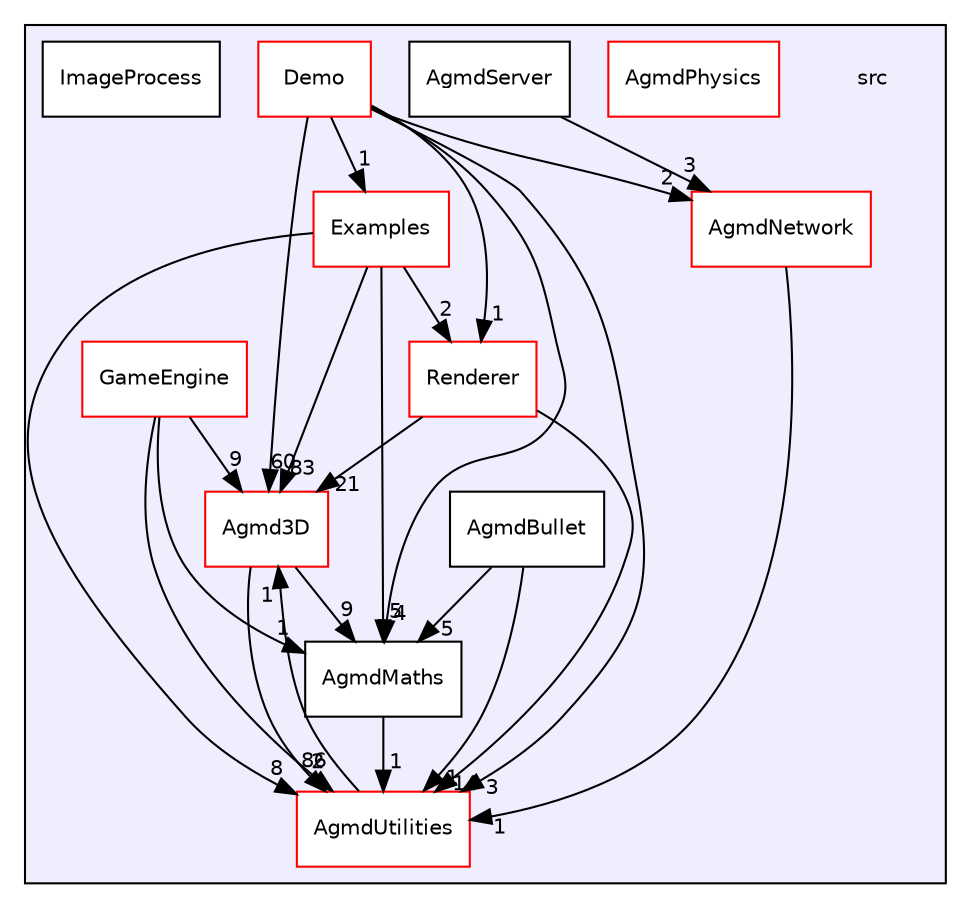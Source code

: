digraph "src" {
  compound=true
  node [ fontsize="10", fontname="Helvetica"];
  edge [ labelfontsize="10", labelfontname="Helvetica"];
  subgraph clusterdir_b410d07ab593881ab11f161da7a80e94 {
    graph [ bgcolor="#eeeeff", pencolor="black", label="" URL="dir_b410d07ab593881ab11f161da7a80e94.html"];
    dir_b410d07ab593881ab11f161da7a80e94 [shape=plaintext label="src"];
    dir_b6dd29adde0db5f9f95c54dc9697d5b1 [shape=box label="Agmd3D" color="red" fillcolor="white" style="filled" URL="dir_b6dd29adde0db5f9f95c54dc9697d5b1.html"];
    dir_3ddf12edb561dc5b4bdfe2427101ddad [shape=box label="AgmdBullet" color="black" fillcolor="white" style="filled" URL="dir_3ddf12edb561dc5b4bdfe2427101ddad.html"];
    dir_63fe998611d45edd7ddae16015d2257a [shape=box label="AgmdMaths" color="black" fillcolor="white" style="filled" URL="dir_63fe998611d45edd7ddae16015d2257a.html"];
    dir_d6c8eed0d85060071eff8f91cac5c02b [shape=box label="AgmdNetwork" color="red" fillcolor="white" style="filled" URL="dir_d6c8eed0d85060071eff8f91cac5c02b.html"];
    dir_241771118764bf85f747bdd58a68b9ce [shape=box label="AgmdPhysics" color="red" fillcolor="white" style="filled" URL="dir_241771118764bf85f747bdd58a68b9ce.html"];
    dir_9f5e8def4293803791d6f7574dd80aac [shape=box label="AgmdServer" color="black" fillcolor="white" style="filled" URL="dir_9f5e8def4293803791d6f7574dd80aac.html"];
    dir_c11272a1c791afc0e19bc74f6f6797fb [shape=box label="AgmdUtilities" color="red" fillcolor="white" style="filled" URL="dir_c11272a1c791afc0e19bc74f6f6797fb.html"];
    dir_b4822abd8aa8a40cd9c361c0202bf53e [shape=box label="Demo" color="red" fillcolor="white" style="filled" URL="dir_b4822abd8aa8a40cd9c361c0202bf53e.html"];
    dir_4e5e3ea17f94a2f6002e083cb355ccda [shape=box label="Examples" color="red" fillcolor="white" style="filled" URL="dir_4e5e3ea17f94a2f6002e083cb355ccda.html"];
    dir_87d9bbb463c94c1515574f4c4d964a1a [shape=box label="GameEngine" color="red" fillcolor="white" style="filled" URL="dir_87d9bbb463c94c1515574f4c4d964a1a.html"];
    dir_f14d7b0239f6ad9ced0d5f9e12908e14 [shape=box label="ImageProcess" color="black" fillcolor="white" style="filled" URL="dir_f14d7b0239f6ad9ced0d5f9e12908e14.html"];
    dir_f26eb1c4e84094c4df4f7a4f9a1bc3da [shape=box label="Renderer" color="red" fillcolor="white" style="filled" URL="dir_f26eb1c4e84094c4df4f7a4f9a1bc3da.html"];
  }
  dir_3ddf12edb561dc5b4bdfe2427101ddad->dir_c11272a1c791afc0e19bc74f6f6797fb [headlabel="1", labeldistance=1.5 headhref="dir_000022_000034.html"];
  dir_3ddf12edb561dc5b4bdfe2427101ddad->dir_63fe998611d45edd7ddae16015d2257a [headlabel="5", labeldistance=1.5 headhref="dir_000022_000025.html"];
  dir_f26eb1c4e84094c4df4f7a4f9a1bc3da->dir_c11272a1c791afc0e19bc74f6f6797fb [headlabel="14", labeldistance=1.5 headhref="dir_000049_000034.html"];
  dir_f26eb1c4e84094c4df4f7a4f9a1bc3da->dir_b6dd29adde0db5f9f95c54dc9697d5b1 [headlabel="21", labeldistance=1.5 headhref="dir_000049_000001.html"];
  dir_87d9bbb463c94c1515574f4c4d964a1a->dir_c11272a1c791afc0e19bc74f6f6797fb [headlabel="2", labeldistance=1.5 headhref="dir_000007_000034.html"];
  dir_87d9bbb463c94c1515574f4c4d964a1a->dir_b6dd29adde0db5f9f95c54dc9697d5b1 [headlabel="9", labeldistance=1.5 headhref="dir_000007_000001.html"];
  dir_87d9bbb463c94c1515574f4c4d964a1a->dir_63fe998611d45edd7ddae16015d2257a [headlabel="1", labeldistance=1.5 headhref="dir_000007_000025.html"];
  dir_c11272a1c791afc0e19bc74f6f6797fb->dir_b6dd29adde0db5f9f95c54dc9697d5b1 [headlabel="1", labeldistance=1.5 headhref="dir_000034_000001.html"];
  dir_9f5e8def4293803791d6f7574dd80aac->dir_d6c8eed0d85060071eff8f91cac5c02b [headlabel="3", labeldistance=1.5 headhref="dir_000036_000028.html"];
  dir_b6dd29adde0db5f9f95c54dc9697d5b1->dir_c11272a1c791afc0e19bc74f6f6797fb [headlabel="86", labeldistance=1.5 headhref="dir_000001_000034.html"];
  dir_b6dd29adde0db5f9f95c54dc9697d5b1->dir_63fe998611d45edd7ddae16015d2257a [headlabel="9", labeldistance=1.5 headhref="dir_000001_000025.html"];
  dir_4e5e3ea17f94a2f6002e083cb355ccda->dir_f26eb1c4e84094c4df4f7a4f9a1bc3da [headlabel="2", labeldistance=1.5 headhref="dir_000037_000049.html"];
  dir_4e5e3ea17f94a2f6002e083cb355ccda->dir_c11272a1c791afc0e19bc74f6f6797fb [headlabel="8", labeldistance=1.5 headhref="dir_000037_000034.html"];
  dir_4e5e3ea17f94a2f6002e083cb355ccda->dir_b6dd29adde0db5f9f95c54dc9697d5b1 [headlabel="83", labeldistance=1.5 headhref="dir_000037_000001.html"];
  dir_4e5e3ea17f94a2f6002e083cb355ccda->dir_63fe998611d45edd7ddae16015d2257a [headlabel="5", labeldistance=1.5 headhref="dir_000037_000025.html"];
  dir_63fe998611d45edd7ddae16015d2257a->dir_c11272a1c791afc0e19bc74f6f6797fb [headlabel="1", labeldistance=1.5 headhref="dir_000025_000034.html"];
  dir_d6c8eed0d85060071eff8f91cac5c02b->dir_c11272a1c791afc0e19bc74f6f6797fb [headlabel="1", labeldistance=1.5 headhref="dir_000028_000034.html"];
  dir_b4822abd8aa8a40cd9c361c0202bf53e->dir_f26eb1c4e84094c4df4f7a4f9a1bc3da [headlabel="1", labeldistance=1.5 headhref="dir_000020_000049.html"];
  dir_b4822abd8aa8a40cd9c361c0202bf53e->dir_c11272a1c791afc0e19bc74f6f6797fb [headlabel="3", labeldistance=1.5 headhref="dir_000020_000034.html"];
  dir_b4822abd8aa8a40cd9c361c0202bf53e->dir_b6dd29adde0db5f9f95c54dc9697d5b1 [headlabel="60", labeldistance=1.5 headhref="dir_000020_000001.html"];
  dir_b4822abd8aa8a40cd9c361c0202bf53e->dir_4e5e3ea17f94a2f6002e083cb355ccda [headlabel="1", labeldistance=1.5 headhref="dir_000020_000037.html"];
  dir_b4822abd8aa8a40cd9c361c0202bf53e->dir_63fe998611d45edd7ddae16015d2257a [headlabel="4", labeldistance=1.5 headhref="dir_000020_000025.html"];
  dir_b4822abd8aa8a40cd9c361c0202bf53e->dir_d6c8eed0d85060071eff8f91cac5c02b [headlabel="2", labeldistance=1.5 headhref="dir_000020_000028.html"];
}
